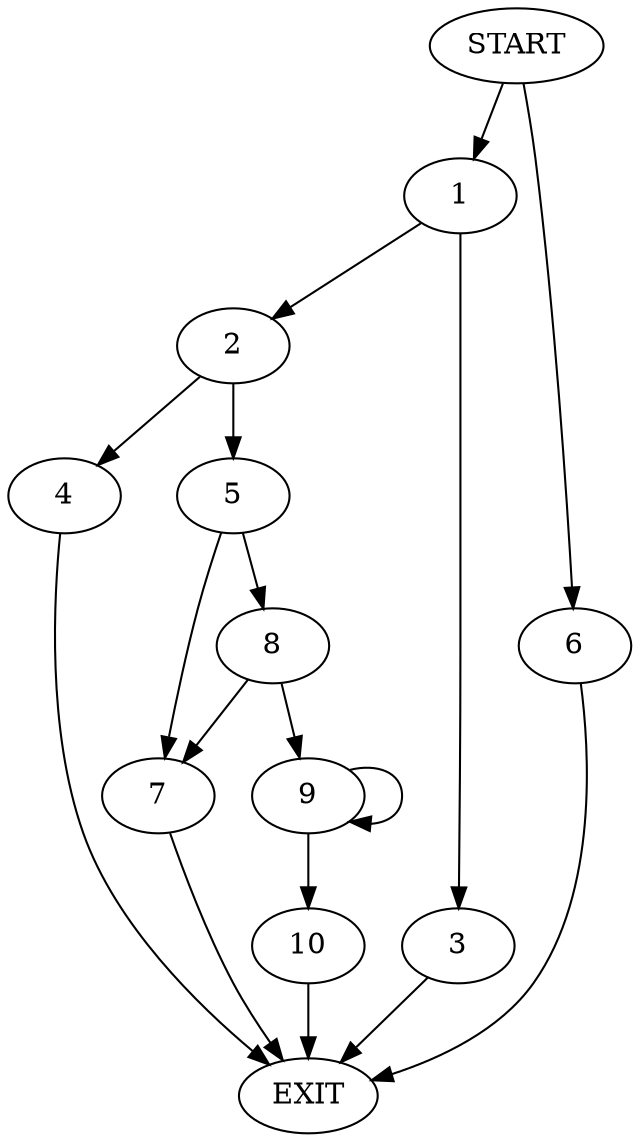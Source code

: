digraph {
0 [label="START"]
11 [label="EXIT"]
0 -> 1
1 -> 2
1 -> 3
3 -> 11
2 -> 4
2 -> 5
0 -> 6
6 -> 11
4 -> 11
5 -> 7
5 -> 8
7 -> 11
8 -> 7
8 -> 9
9 -> 9
9 -> 10
10 -> 11
}

